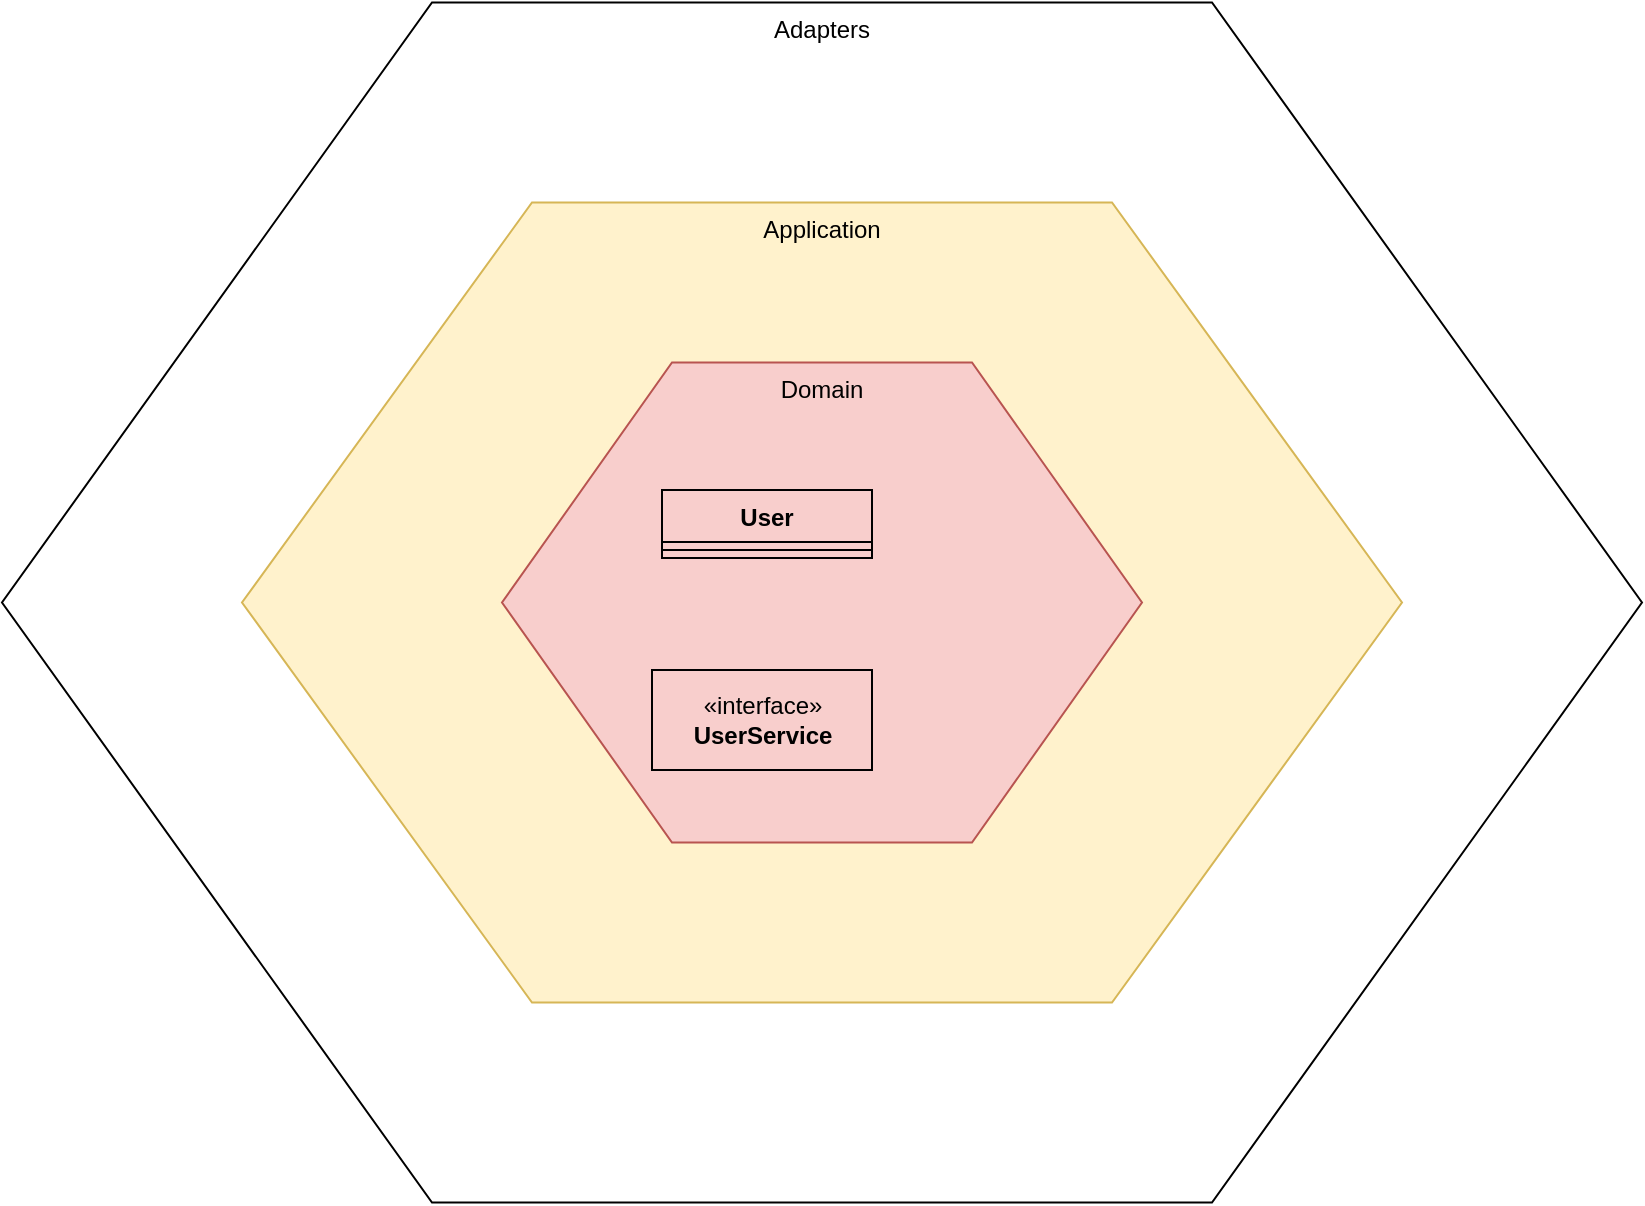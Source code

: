<mxfile version="20.3.0" type="device"><diagram id="Ws7TgF7Q3wfgIs7iG1VF" name="Seite-1"><mxGraphModel dx="2678" dy="2416" grid="1" gridSize="10" guides="1" tooltips="1" connect="1" arrows="1" fold="1" page="1" pageScale="1" pageWidth="827" pageHeight="1169" math="0" shadow="0"><root><mxCell id="0"/><mxCell id="1" parent="0"/><mxCell id="gLNzqGBAslZVzh7j1haa-3" value="Adapters" style="shape=hexagon;perimeter=hexagonPerimeter2;whiteSpace=wrap;html=1;fixedSize=1;size=215;verticalAlign=top;" vertex="1" parent="1"><mxGeometry x="-95" y="-83.75" width="820" height="600" as="geometry"/></mxCell><mxCell id="gLNzqGBAslZVzh7j1haa-2" value="Application" style="shape=hexagon;perimeter=hexagonPerimeter2;whiteSpace=wrap;html=1;fixedSize=1;size=145.0;fillColor=#fff2cc;strokeColor=#d6b656;align=center;verticalAlign=top;" vertex="1" parent="1"><mxGeometry x="25" y="16.25" width="580" height="400" as="geometry"/></mxCell><mxCell id="gLNzqGBAslZVzh7j1haa-1" value="Domain" style="shape=hexagon;perimeter=hexagonPerimeter2;whiteSpace=wrap;html=1;fixedSize=1;size=85;fillColor=#f8cecc;strokeColor=#b85450;verticalAlign=top;" vertex="1" parent="1"><mxGeometry x="155" y="96.25" width="320" height="240" as="geometry"/></mxCell><mxCell id="gLNzqGBAslZVzh7j1haa-6" value="«interface»&lt;br&gt;&lt;b&gt;UserService&lt;/b&gt;" style="html=1;fillColor=#F8CECC;" vertex="1" parent="1"><mxGeometry x="230" y="250" width="110" height="50" as="geometry"/></mxCell><mxCell id="gLNzqGBAslZVzh7j1haa-7" value="User" style="swimlane;fontStyle=1;align=center;verticalAlign=top;childLayout=stackLayout;horizontal=1;startSize=26;horizontalStack=0;resizeParent=1;resizeParentMax=0;resizeLast=0;collapsible=1;marginBottom=0;fillColor=#F8CECC;" vertex="1" parent="1"><mxGeometry x="235" y="160" width="105" height="34" as="geometry"/></mxCell><mxCell id="gLNzqGBAslZVzh7j1haa-9" value="" style="line;strokeWidth=1;fillColor=none;align=left;verticalAlign=middle;spacingTop=-1;spacingLeft=3;spacingRight=3;rotatable=0;labelPosition=right;points=[];portConstraint=eastwest;strokeColor=inherit;" vertex="1" parent="gLNzqGBAslZVzh7j1haa-7"><mxGeometry y="26" width="105" height="8" as="geometry"/></mxCell></root></mxGraphModel></diagram></mxfile>
